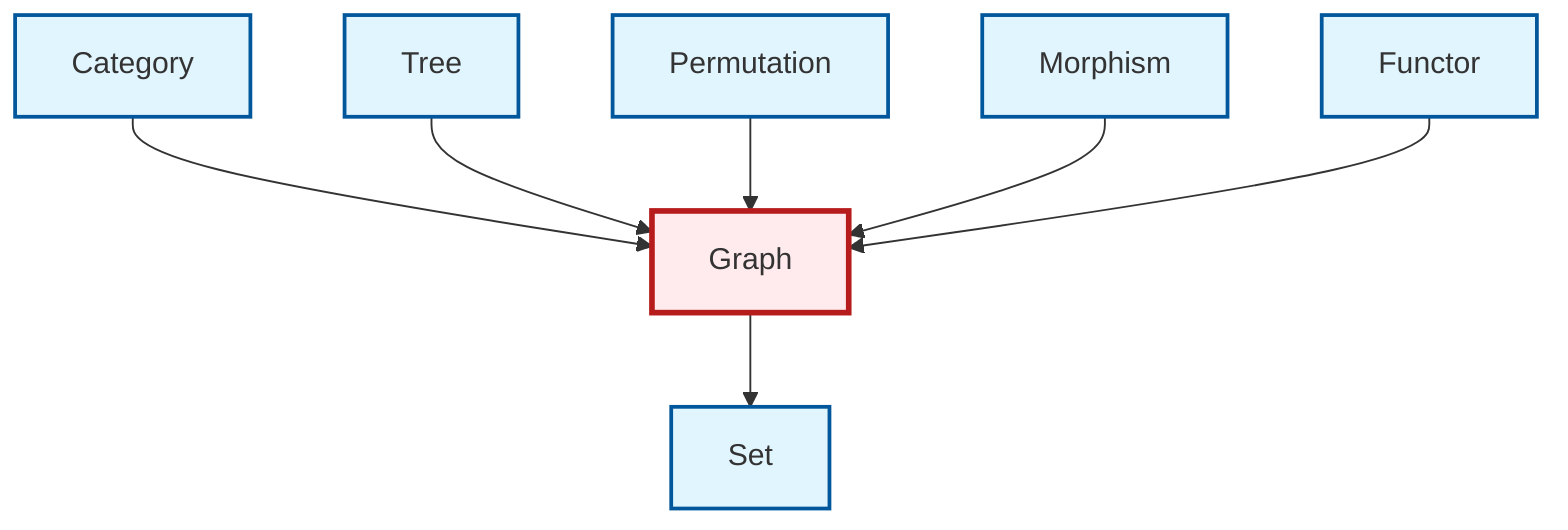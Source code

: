 graph TD
    classDef definition fill:#e1f5fe,stroke:#01579b,stroke-width:2px
    classDef theorem fill:#f3e5f5,stroke:#4a148c,stroke-width:2px
    classDef axiom fill:#fff3e0,stroke:#e65100,stroke-width:2px
    classDef example fill:#e8f5e9,stroke:#1b5e20,stroke-width:2px
    classDef current fill:#ffebee,stroke:#b71c1c,stroke-width:3px
    def-functor["Functor"]:::definition
    def-tree["Tree"]:::definition
    def-morphism["Morphism"]:::definition
    def-graph["Graph"]:::definition
    def-permutation["Permutation"]:::definition
    def-category["Category"]:::definition
    def-set["Set"]:::definition
    def-category --> def-graph
    def-tree --> def-graph
    def-permutation --> def-graph
    def-morphism --> def-graph
    def-functor --> def-graph
    def-graph --> def-set
    class def-graph current